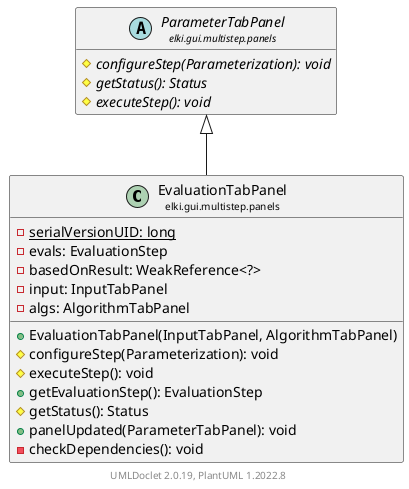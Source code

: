 @startuml
    remove .*\.(Instance|Par|Parameterizer|Factory)$
    set namespaceSeparator none
    hide empty fields
    hide empty methods

    class "<size:14>EvaluationTabPanel\n<size:10>elki.gui.multistep.panels" as elki.gui.multistep.panels.EvaluationTabPanel [[EvaluationTabPanel.html]] {
        {static} -serialVersionUID: long
        -evals: EvaluationStep
        -basedOnResult: WeakReference<?>
        -input: InputTabPanel
        -algs: AlgorithmTabPanel
        +EvaluationTabPanel(InputTabPanel, AlgorithmTabPanel)
        #configureStep(Parameterization): void
        #executeStep(): void
        +getEvaluationStep(): EvaluationStep
        #getStatus(): Status
        +panelUpdated(ParameterTabPanel): void
        -checkDependencies(): void
    }

    abstract class "<size:14>ParameterTabPanel\n<size:10>elki.gui.multistep.panels" as elki.gui.multistep.panels.ParameterTabPanel [[ParameterTabPanel.html]] {
        {abstract} #configureStep(Parameterization): void
        {abstract} #getStatus(): Status
        {abstract} #executeStep(): void
    }

    elki.gui.multistep.panels.ParameterTabPanel <|-- elki.gui.multistep.panels.EvaluationTabPanel

    center footer UMLDoclet 2.0.19, PlantUML 1.2022.8
@enduml
